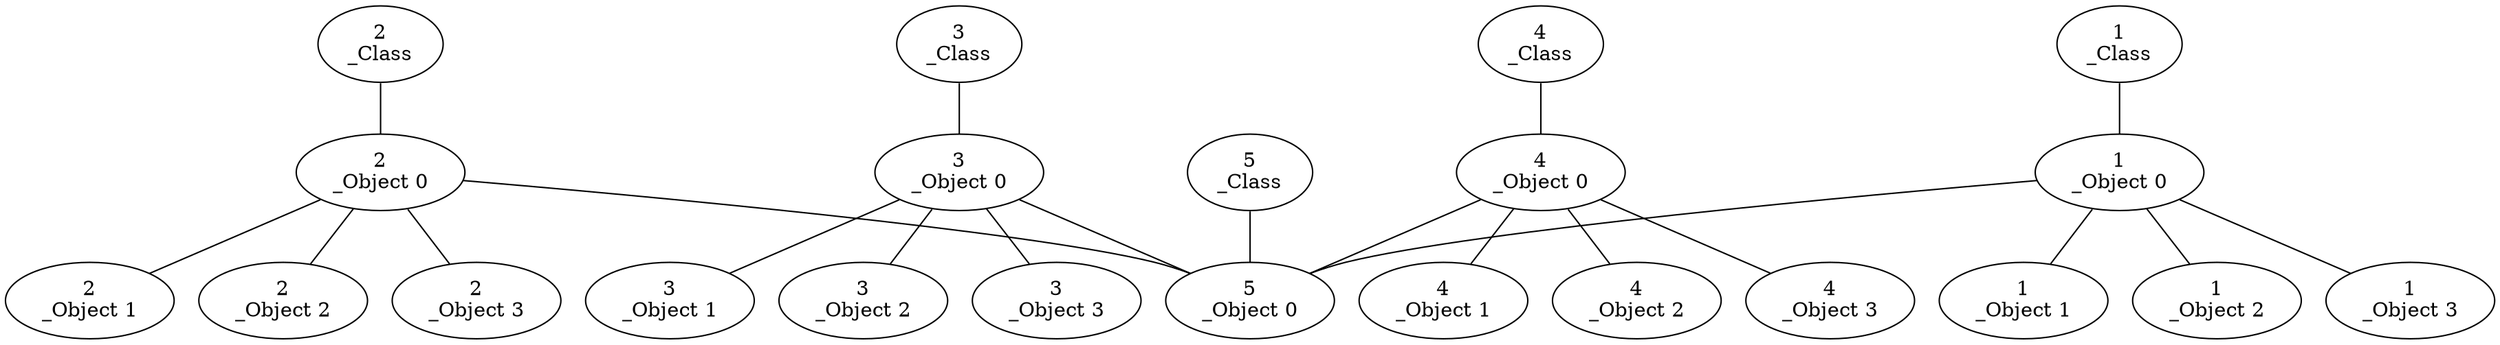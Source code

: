strict graph G {
"1
_Object 0" -- "5
_Object 0"
"1
_Object 0" -- "1
_Object 1"
"1
_Object 0" -- "1
_Object 2"
"1
_Object 0" -- "1
_Object 3"
"2
_Object 0" -- "5
_Object 0"
"2
_Object 0" -- "2
_Object 1"
"2
_Object 0" -- "2
_Object 2"
"2
_Object 0" -- "2
_Object 3"
"3
_Object 0" -- "5
_Object 0"
"3
_Object 0" -- "3
_Object 1"
"3
_Object 0" -- "3
_Object 2"
"3
_Object 0" -- "3
_Object 3"
"4
_Object 0" -- "5
_Object 0"
"4
_Object 0" -- "4
_Object 1"
"4
_Object 0" -- "4
_Object 2"
"4
_Object 0" -- "4
_Object 3"
"1
_Class" -- "1
_Object 0"
"5
_Class" -- "5
_Object 0"
"2
_Class" -- "2
_Object 0"
"3
_Class" -- "3
_Object 0"
"4
_Class" -- "4
_Object 0"
}
